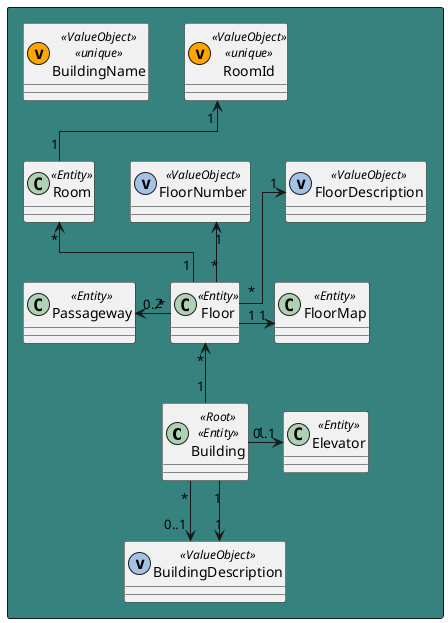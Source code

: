 @startuml domain

skinparam linetype ortho

rectangle #36827F{
class Building  << Root >> << Entity >>
class BuildingDescription  << (v,#A4C2E5) ValueObject >>
class BuildingName  << (v,orange) ValueObject >> << unique >>


class Floor  << Entity >>
class FloorNumber  << (v,#A4C2E5) ValueObject >>
class FloorDescription  << (v,#A4C2E5) ValueObject >>

class FloorMap  << Entity >>

class Passageway  << Entity >>

class Elevator  << Entity >>

class Room << Entity >>
class RoomId << (v,orange) ValueObject >> << unique >>

}
'========================================================

Building "1"-u->"*" Floor
Building "1"-r->"0..1" Elevator
Building "*"-->"0..1" BuildingDescription
Building "1"-->"1" BuildingDescription

Room "1"-u->"1" RoomId


Floor "2"-l->"0..*" Passageway

Floor "1"-r->"1" FloorMap
Floor "1"-u->"*" Room
Floor "*"-u->"1" FloorNumber
Floor "*"-u->"1" FloorDescription
@enduml
